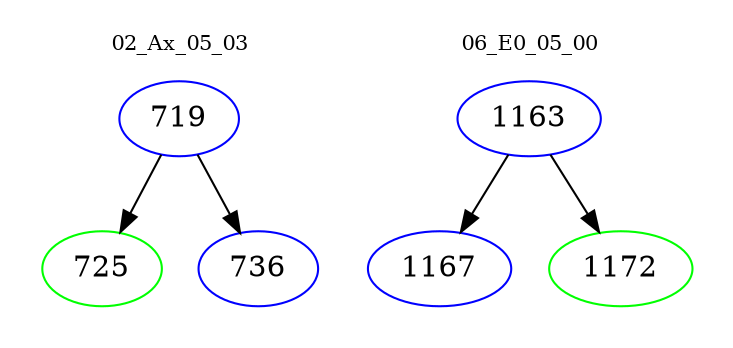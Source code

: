 digraph{
subgraph cluster_0 {
color = white
label = "02_Ax_05_03";
fontsize=10;
T0_719 [label="719", color="blue"]
T0_719 -> T0_725 [color="black"]
T0_725 [label="725", color="green"]
T0_719 -> T0_736 [color="black"]
T0_736 [label="736", color="blue"]
}
subgraph cluster_1 {
color = white
label = "06_E0_05_00";
fontsize=10;
T1_1163 [label="1163", color="blue"]
T1_1163 -> T1_1167 [color="black"]
T1_1167 [label="1167", color="blue"]
T1_1163 -> T1_1172 [color="black"]
T1_1172 [label="1172", color="green"]
}
}
